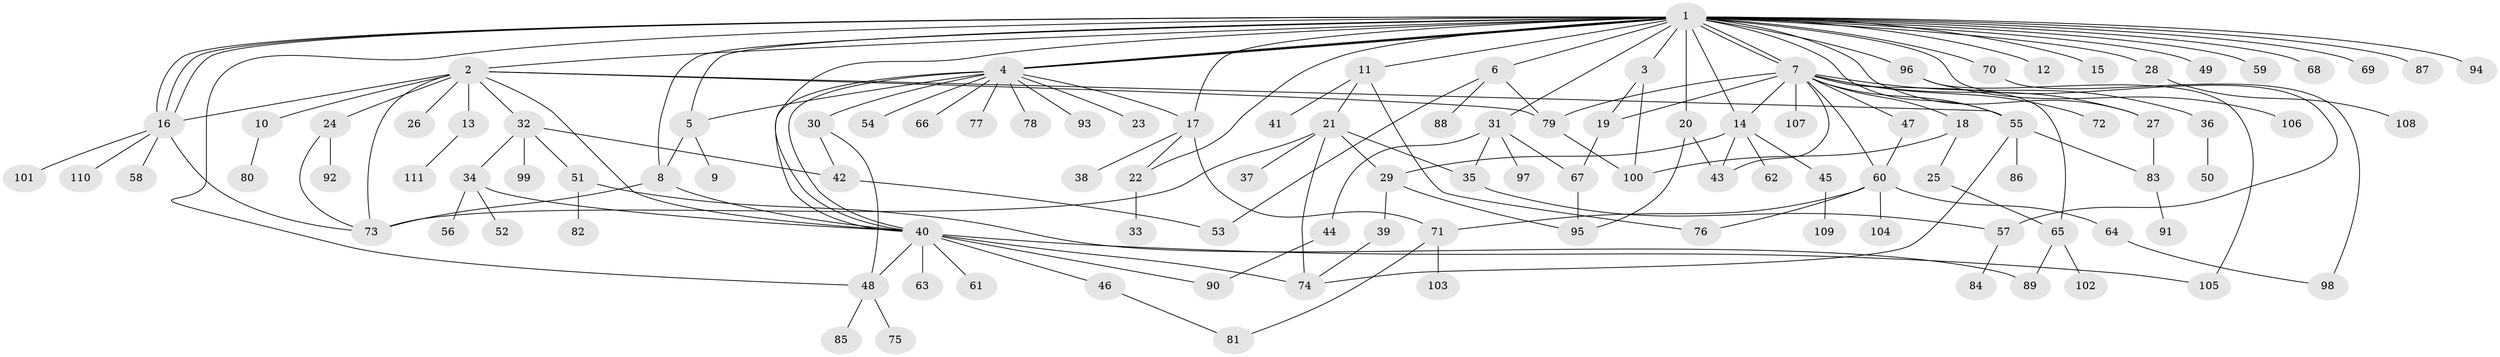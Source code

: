 // Generated by graph-tools (version 1.1) at 2025/35/03/09/25 02:35:37]
// undirected, 111 vertices, 163 edges
graph export_dot {
graph [start="1"]
  node [color=gray90,style=filled];
  1;
  2;
  3;
  4;
  5;
  6;
  7;
  8;
  9;
  10;
  11;
  12;
  13;
  14;
  15;
  16;
  17;
  18;
  19;
  20;
  21;
  22;
  23;
  24;
  25;
  26;
  27;
  28;
  29;
  30;
  31;
  32;
  33;
  34;
  35;
  36;
  37;
  38;
  39;
  40;
  41;
  42;
  43;
  44;
  45;
  46;
  47;
  48;
  49;
  50;
  51;
  52;
  53;
  54;
  55;
  56;
  57;
  58;
  59;
  60;
  61;
  62;
  63;
  64;
  65;
  66;
  67;
  68;
  69;
  70;
  71;
  72;
  73;
  74;
  75;
  76;
  77;
  78;
  79;
  80;
  81;
  82;
  83;
  84;
  85;
  86;
  87;
  88;
  89;
  90;
  91;
  92;
  93;
  94;
  95;
  96;
  97;
  98;
  99;
  100;
  101;
  102;
  103;
  104;
  105;
  106;
  107;
  108;
  109;
  110;
  111;
  1 -- 2;
  1 -- 3;
  1 -- 4;
  1 -- 4;
  1 -- 4;
  1 -- 5;
  1 -- 6;
  1 -- 7;
  1 -- 7;
  1 -- 8;
  1 -- 11;
  1 -- 12;
  1 -- 14;
  1 -- 15;
  1 -- 16;
  1 -- 16;
  1 -- 16;
  1 -- 17;
  1 -- 20;
  1 -- 22;
  1 -- 27;
  1 -- 28;
  1 -- 31;
  1 -- 40;
  1 -- 48;
  1 -- 49;
  1 -- 55;
  1 -- 57;
  1 -- 59;
  1 -- 68;
  1 -- 69;
  1 -- 70;
  1 -- 87;
  1 -- 94;
  1 -- 96;
  2 -- 10;
  2 -- 13;
  2 -- 16;
  2 -- 24;
  2 -- 26;
  2 -- 32;
  2 -- 40;
  2 -- 55;
  2 -- 73;
  2 -- 79;
  3 -- 19;
  3 -- 100;
  4 -- 5;
  4 -- 17;
  4 -- 23;
  4 -- 30;
  4 -- 40;
  4 -- 40;
  4 -- 54;
  4 -- 66;
  4 -- 77;
  4 -- 78;
  4 -- 93;
  5 -- 8;
  5 -- 9;
  6 -- 53;
  6 -- 79;
  6 -- 88;
  7 -- 14;
  7 -- 18;
  7 -- 19;
  7 -- 27;
  7 -- 36;
  7 -- 43;
  7 -- 47;
  7 -- 55;
  7 -- 60;
  7 -- 65;
  7 -- 72;
  7 -- 79;
  7 -- 107;
  8 -- 40;
  8 -- 73;
  10 -- 80;
  11 -- 21;
  11 -- 41;
  11 -- 76;
  13 -- 111;
  14 -- 29;
  14 -- 43;
  14 -- 45;
  14 -- 62;
  16 -- 58;
  16 -- 73;
  16 -- 101;
  16 -- 110;
  17 -- 22;
  17 -- 38;
  17 -- 71;
  18 -- 25;
  18 -- 100;
  19 -- 67;
  20 -- 43;
  20 -- 95;
  21 -- 29;
  21 -- 35;
  21 -- 37;
  21 -- 73;
  21 -- 74;
  22 -- 33;
  24 -- 73;
  24 -- 92;
  25 -- 65;
  27 -- 83;
  28 -- 108;
  29 -- 39;
  29 -- 95;
  30 -- 42;
  30 -- 48;
  31 -- 35;
  31 -- 44;
  31 -- 67;
  31 -- 97;
  32 -- 34;
  32 -- 42;
  32 -- 51;
  32 -- 99;
  34 -- 40;
  34 -- 52;
  34 -- 56;
  35 -- 57;
  36 -- 50;
  39 -- 74;
  40 -- 46;
  40 -- 48;
  40 -- 61;
  40 -- 63;
  40 -- 74;
  40 -- 90;
  40 -- 105;
  42 -- 53;
  44 -- 90;
  45 -- 109;
  46 -- 81;
  47 -- 60;
  48 -- 75;
  48 -- 85;
  51 -- 82;
  51 -- 89;
  55 -- 74;
  55 -- 83;
  55 -- 86;
  57 -- 84;
  60 -- 64;
  60 -- 71;
  60 -- 76;
  60 -- 104;
  64 -- 98;
  65 -- 89;
  65 -- 102;
  67 -- 95;
  70 -- 98;
  71 -- 81;
  71 -- 103;
  79 -- 100;
  83 -- 91;
  96 -- 105;
  96 -- 106;
}
